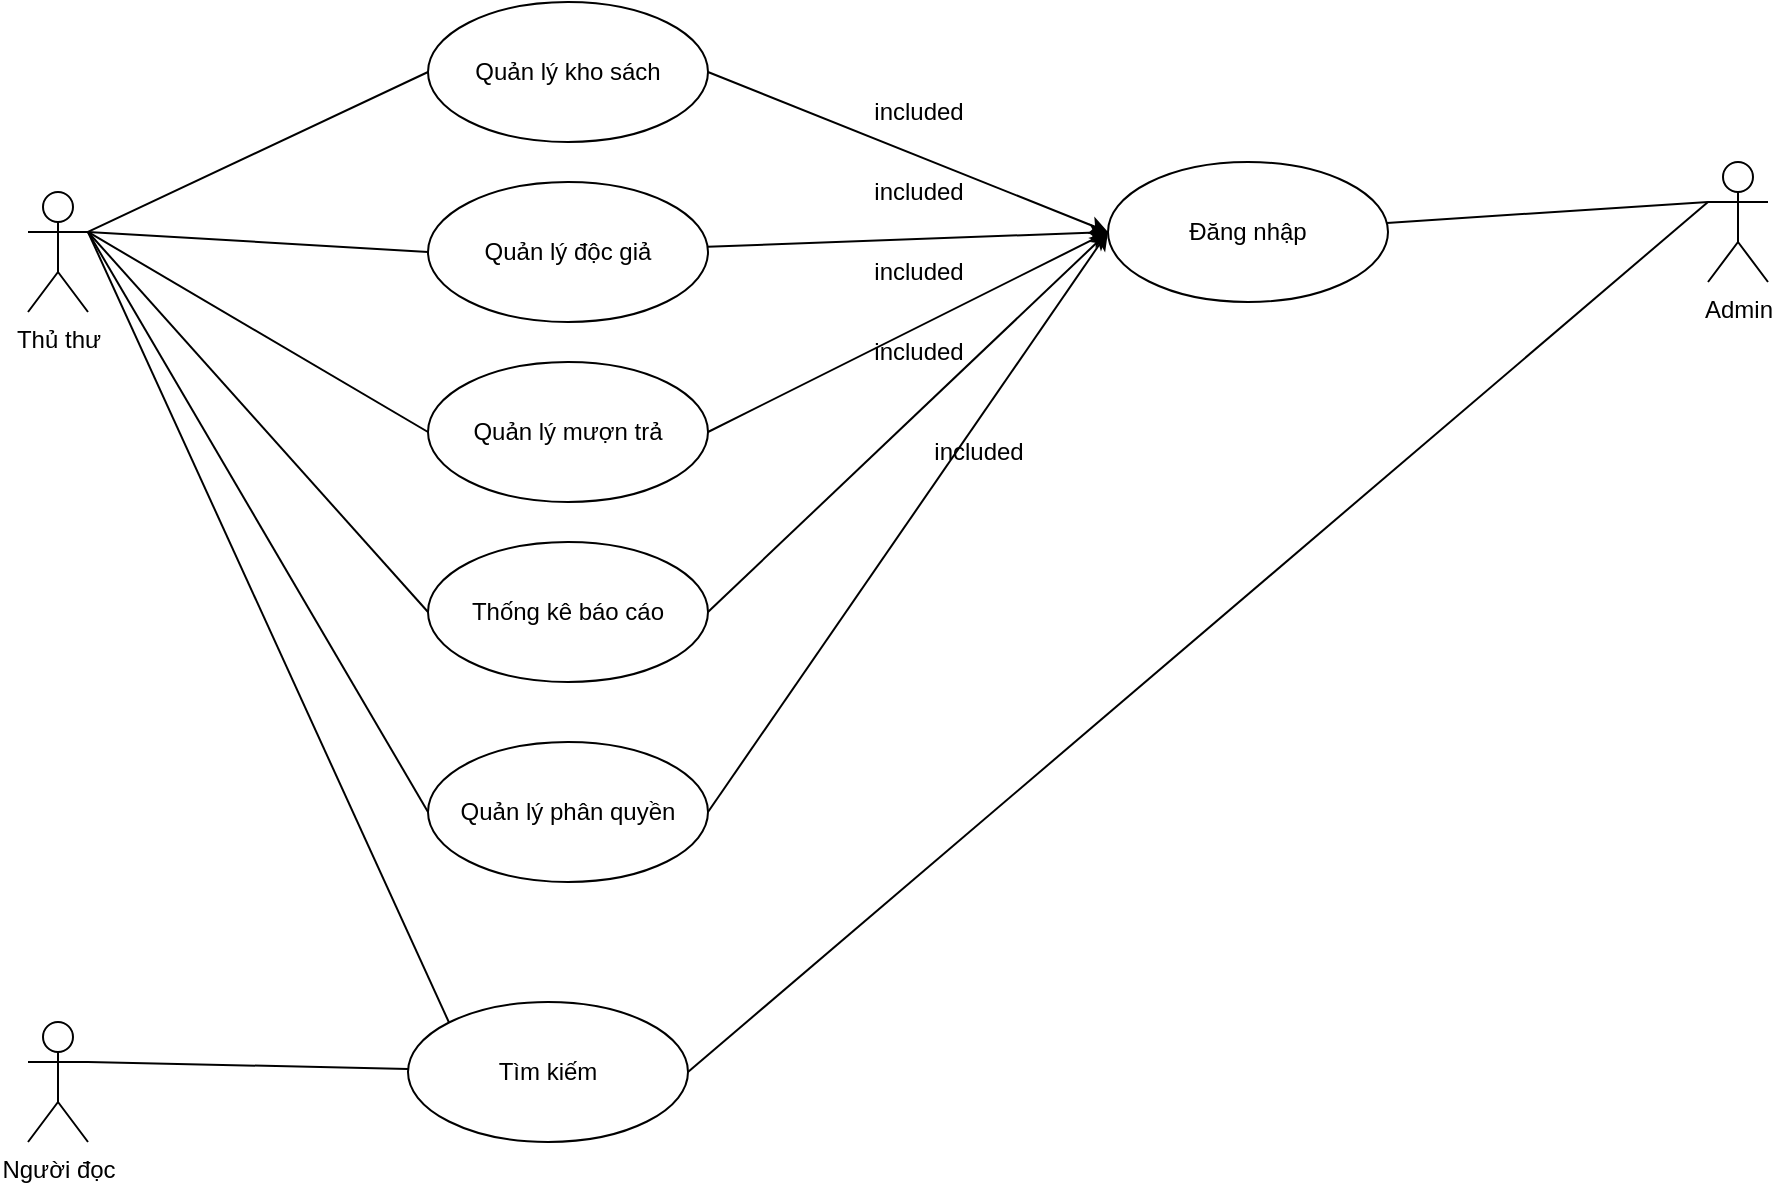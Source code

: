 <mxfile version="24.7.14">
  <diagram name="Page-1" id="j5sgUVIeyLGk6w9QnOcV">
    <mxGraphModel dx="1253" dy="651" grid="1" gridSize="10" guides="1" tooltips="1" connect="1" arrows="1" fold="1" page="1" pageScale="1" pageWidth="1654" pageHeight="2336" math="0" shadow="0">
      <root>
        <mxCell id="0" />
        <mxCell id="1" parent="0" />
        <mxCell id="tATamW5z8YuREtFlP0gz-1" value="Thủ thư" style="shape=umlActor;verticalLabelPosition=bottom;verticalAlign=top;html=1;" vertex="1" parent="1">
          <mxGeometry x="70" y="135" width="30" height="60" as="geometry" />
        </mxCell>
        <mxCell id="tATamW5z8YuREtFlP0gz-2" value="Người đọc" style="shape=umlActor;verticalLabelPosition=bottom;verticalAlign=top;html=1;" vertex="1" parent="1">
          <mxGeometry x="70" y="550" width="30" height="60" as="geometry" />
        </mxCell>
        <mxCell id="tATamW5z8YuREtFlP0gz-3" value="Admin" style="shape=umlActor;verticalLabelPosition=bottom;verticalAlign=top;html=1;" vertex="1" parent="1">
          <mxGeometry x="910" y="120" width="30" height="60" as="geometry" />
        </mxCell>
        <mxCell id="tATamW5z8YuREtFlP0gz-23" style="rounded=0;orthogonalLoop=1;jettySize=auto;html=1;entryX=0;entryY=0.5;entryDx=0;entryDy=0;endArrow=classic;endFill=1;exitX=1;exitY=0.5;exitDx=0;exitDy=0;" edge="1" parent="1" source="tATamW5z8YuREtFlP0gz-4" target="tATamW5z8YuREtFlP0gz-11">
          <mxGeometry relative="1" as="geometry">
            <mxPoint x="570" y="130" as="targetPoint" />
          </mxGeometry>
        </mxCell>
        <mxCell id="tATamW5z8YuREtFlP0gz-4" value="Quản lý kho sách" style="ellipse;whiteSpace=wrap;html=1;" vertex="1" parent="1">
          <mxGeometry x="270" y="40" width="140" height="70" as="geometry" />
        </mxCell>
        <mxCell id="tATamW5z8YuREtFlP0gz-24" style="rounded=0;orthogonalLoop=1;jettySize=auto;html=1;entryX=0;entryY=0.5;entryDx=0;entryDy=0;endArrow=classic;endFill=1;" edge="1" parent="1" source="tATamW5z8YuREtFlP0gz-5" target="tATamW5z8YuREtFlP0gz-11">
          <mxGeometry relative="1" as="geometry" />
        </mxCell>
        <mxCell id="tATamW5z8YuREtFlP0gz-5" value="Quản lý độc giả" style="ellipse;whiteSpace=wrap;html=1;" vertex="1" parent="1">
          <mxGeometry x="270" y="130" width="140" height="70" as="geometry" />
        </mxCell>
        <mxCell id="tATamW5z8YuREtFlP0gz-25" style="rounded=0;orthogonalLoop=1;jettySize=auto;html=1;entryX=0;entryY=0.5;entryDx=0;entryDy=0;endArrow=classic;endFill=1;exitX=1;exitY=0.5;exitDx=0;exitDy=0;" edge="1" parent="1" source="tATamW5z8YuREtFlP0gz-6" target="tATamW5z8YuREtFlP0gz-11">
          <mxGeometry relative="1" as="geometry" />
        </mxCell>
        <mxCell id="tATamW5z8YuREtFlP0gz-6" value="Quản lý mượn trả" style="ellipse;whiteSpace=wrap;html=1;" vertex="1" parent="1">
          <mxGeometry x="270" y="220" width="140" height="70" as="geometry" />
        </mxCell>
        <mxCell id="tATamW5z8YuREtFlP0gz-7" value="Thống kê báo cáo" style="ellipse;whiteSpace=wrap;html=1;" vertex="1" parent="1">
          <mxGeometry x="270" y="310" width="140" height="70" as="geometry" />
        </mxCell>
        <mxCell id="tATamW5z8YuREtFlP0gz-27" style="rounded=0;orthogonalLoop=1;jettySize=auto;html=1;entryX=0;entryY=0.5;entryDx=0;entryDy=0;endArrow=classic;endFill=1;exitX=1;exitY=0.5;exitDx=0;exitDy=0;" edge="1" parent="1" source="tATamW5z8YuREtFlP0gz-8" target="tATamW5z8YuREtFlP0gz-11">
          <mxGeometry relative="1" as="geometry">
            <mxPoint x="750" y="420" as="sourcePoint" />
          </mxGeometry>
        </mxCell>
        <mxCell id="tATamW5z8YuREtFlP0gz-8" value="Quản lý phân quyền" style="ellipse;whiteSpace=wrap;html=1;" vertex="1" parent="1">
          <mxGeometry x="270" y="410" width="140" height="70" as="geometry" />
        </mxCell>
        <mxCell id="tATamW5z8YuREtFlP0gz-9" value="Tìm kiếm" style="ellipse;whiteSpace=wrap;html=1;" vertex="1" parent="1">
          <mxGeometry x="260" y="540" width="140" height="70" as="geometry" />
        </mxCell>
        <mxCell id="tATamW5z8YuREtFlP0gz-11" value="Đăng nhập" style="ellipse;whiteSpace=wrap;html=1;" vertex="1" parent="1">
          <mxGeometry x="610" y="120" width="140" height="70" as="geometry" />
        </mxCell>
        <mxCell id="tATamW5z8YuREtFlP0gz-17" style="rounded=0;orthogonalLoop=1;jettySize=auto;html=1;entryX=1;entryY=0.333;entryDx=0;entryDy=0;entryPerimeter=0;endArrow=none;endFill=0;exitX=0;exitY=0.5;exitDx=0;exitDy=0;" edge="1" parent="1" source="tATamW5z8YuREtFlP0gz-4" target="tATamW5z8YuREtFlP0gz-1">
          <mxGeometry relative="1" as="geometry" />
        </mxCell>
        <mxCell id="tATamW5z8YuREtFlP0gz-18" style="rounded=0;orthogonalLoop=1;jettySize=auto;html=1;entryX=1;entryY=0.333;entryDx=0;entryDy=0;entryPerimeter=0;endArrow=none;endFill=0;exitX=0;exitY=0.5;exitDx=0;exitDy=0;" edge="1" parent="1" source="tATamW5z8YuREtFlP0gz-5" target="tATamW5z8YuREtFlP0gz-1">
          <mxGeometry relative="1" as="geometry" />
        </mxCell>
        <mxCell id="tATamW5z8YuREtFlP0gz-19" style="rounded=0;orthogonalLoop=1;jettySize=auto;html=1;entryX=1;entryY=0.333;entryDx=0;entryDy=0;entryPerimeter=0;endArrow=none;endFill=0;exitX=0;exitY=0.5;exitDx=0;exitDy=0;" edge="1" parent="1" source="tATamW5z8YuREtFlP0gz-6" target="tATamW5z8YuREtFlP0gz-1">
          <mxGeometry relative="1" as="geometry" />
        </mxCell>
        <mxCell id="tATamW5z8YuREtFlP0gz-20" style="rounded=0;orthogonalLoop=1;jettySize=auto;html=1;entryX=1;entryY=0.333;entryDx=0;entryDy=0;entryPerimeter=0;endArrow=none;endFill=0;exitX=0;exitY=0.5;exitDx=0;exitDy=0;" edge="1" parent="1" source="tATamW5z8YuREtFlP0gz-7" target="tATamW5z8YuREtFlP0gz-1">
          <mxGeometry relative="1" as="geometry" />
        </mxCell>
        <mxCell id="tATamW5z8YuREtFlP0gz-21" style="rounded=0;orthogonalLoop=1;jettySize=auto;html=1;entryX=1;entryY=0.333;entryDx=0;entryDy=0;entryPerimeter=0;endArrow=none;endFill=0;exitX=0;exitY=0.5;exitDx=0;exitDy=0;" edge="1" parent="1" source="tATamW5z8YuREtFlP0gz-8" target="tATamW5z8YuREtFlP0gz-1">
          <mxGeometry relative="1" as="geometry" />
        </mxCell>
        <mxCell id="tATamW5z8YuREtFlP0gz-22" style="rounded=0;orthogonalLoop=1;jettySize=auto;html=1;entryX=1;entryY=0.333;entryDx=0;entryDy=0;entryPerimeter=0;endArrow=none;endFill=0;" edge="1" parent="1" source="tATamW5z8YuREtFlP0gz-9" target="tATamW5z8YuREtFlP0gz-2">
          <mxGeometry relative="1" as="geometry" />
        </mxCell>
        <mxCell id="tATamW5z8YuREtFlP0gz-28" value="included" style="text;html=1;align=center;verticalAlign=middle;resizable=0;points=[];autosize=1;strokeColor=none;fillColor=none;" vertex="1" parent="1">
          <mxGeometry x="480" y="80" width="70" height="30" as="geometry" />
        </mxCell>
        <mxCell id="tATamW5z8YuREtFlP0gz-29" value="included" style="text;html=1;align=center;verticalAlign=middle;resizable=0;points=[];autosize=1;strokeColor=none;fillColor=none;" vertex="1" parent="1">
          <mxGeometry x="480" y="160" width="70" height="30" as="geometry" />
        </mxCell>
        <mxCell id="tATamW5z8YuREtFlP0gz-30" value="included" style="text;html=1;align=center;verticalAlign=middle;resizable=0;points=[];autosize=1;strokeColor=none;fillColor=none;" vertex="1" parent="1">
          <mxGeometry x="480" y="120" width="70" height="30" as="geometry" />
        </mxCell>
        <mxCell id="tATamW5z8YuREtFlP0gz-31" value="included" style="text;html=1;align=center;verticalAlign=middle;resizable=0;points=[];autosize=1;strokeColor=none;fillColor=none;" vertex="1" parent="1">
          <mxGeometry x="510" y="250" width="70" height="30" as="geometry" />
        </mxCell>
        <mxCell id="tATamW5z8YuREtFlP0gz-33" value="" style="rounded=0;orthogonalLoop=1;jettySize=auto;html=1;entryX=0;entryY=0.5;entryDx=0;entryDy=0;endArrow=classic;endFill=1;exitX=1;exitY=0.5;exitDx=0;exitDy=0;" edge="1" parent="1" source="tATamW5z8YuREtFlP0gz-7" target="tATamW5z8YuREtFlP0gz-11">
          <mxGeometry relative="1" as="geometry">
            <mxPoint x="420" y="350" as="sourcePoint" />
            <mxPoint x="490" y="220" as="targetPoint" />
          </mxGeometry>
        </mxCell>
        <mxCell id="tATamW5z8YuREtFlP0gz-32" value="included" style="text;html=1;align=center;verticalAlign=middle;resizable=0;points=[];autosize=1;strokeColor=none;fillColor=none;" vertex="1" parent="1">
          <mxGeometry x="480" y="200" width="70" height="30" as="geometry" />
        </mxCell>
        <mxCell id="tATamW5z8YuREtFlP0gz-35" style="rounded=0;orthogonalLoop=1;jettySize=auto;html=1;entryX=1;entryY=0.333;entryDx=0;entryDy=0;entryPerimeter=0;endArrow=none;endFill=0;exitX=0;exitY=0;exitDx=0;exitDy=0;" edge="1" parent="1" source="tATamW5z8YuREtFlP0gz-9" target="tATamW5z8YuREtFlP0gz-1">
          <mxGeometry relative="1" as="geometry" />
        </mxCell>
        <mxCell id="tATamW5z8YuREtFlP0gz-36" style="rounded=0;orthogonalLoop=1;jettySize=auto;html=1;entryX=0;entryY=0.333;entryDx=0;entryDy=0;entryPerimeter=0;endArrow=none;endFill=0;" edge="1" parent="1" source="tATamW5z8YuREtFlP0gz-11" target="tATamW5z8YuREtFlP0gz-3">
          <mxGeometry relative="1" as="geometry" />
        </mxCell>
        <mxCell id="tATamW5z8YuREtFlP0gz-38" style="rounded=0;orthogonalLoop=1;jettySize=auto;html=1;entryX=0;entryY=0.333;entryDx=0;entryDy=0;entryPerimeter=0;endArrow=none;endFill=0;exitX=1;exitY=0.5;exitDx=0;exitDy=0;" edge="1" parent="1" source="tATamW5z8YuREtFlP0gz-9" target="tATamW5z8YuREtFlP0gz-3">
          <mxGeometry relative="1" as="geometry" />
        </mxCell>
      </root>
    </mxGraphModel>
  </diagram>
</mxfile>
